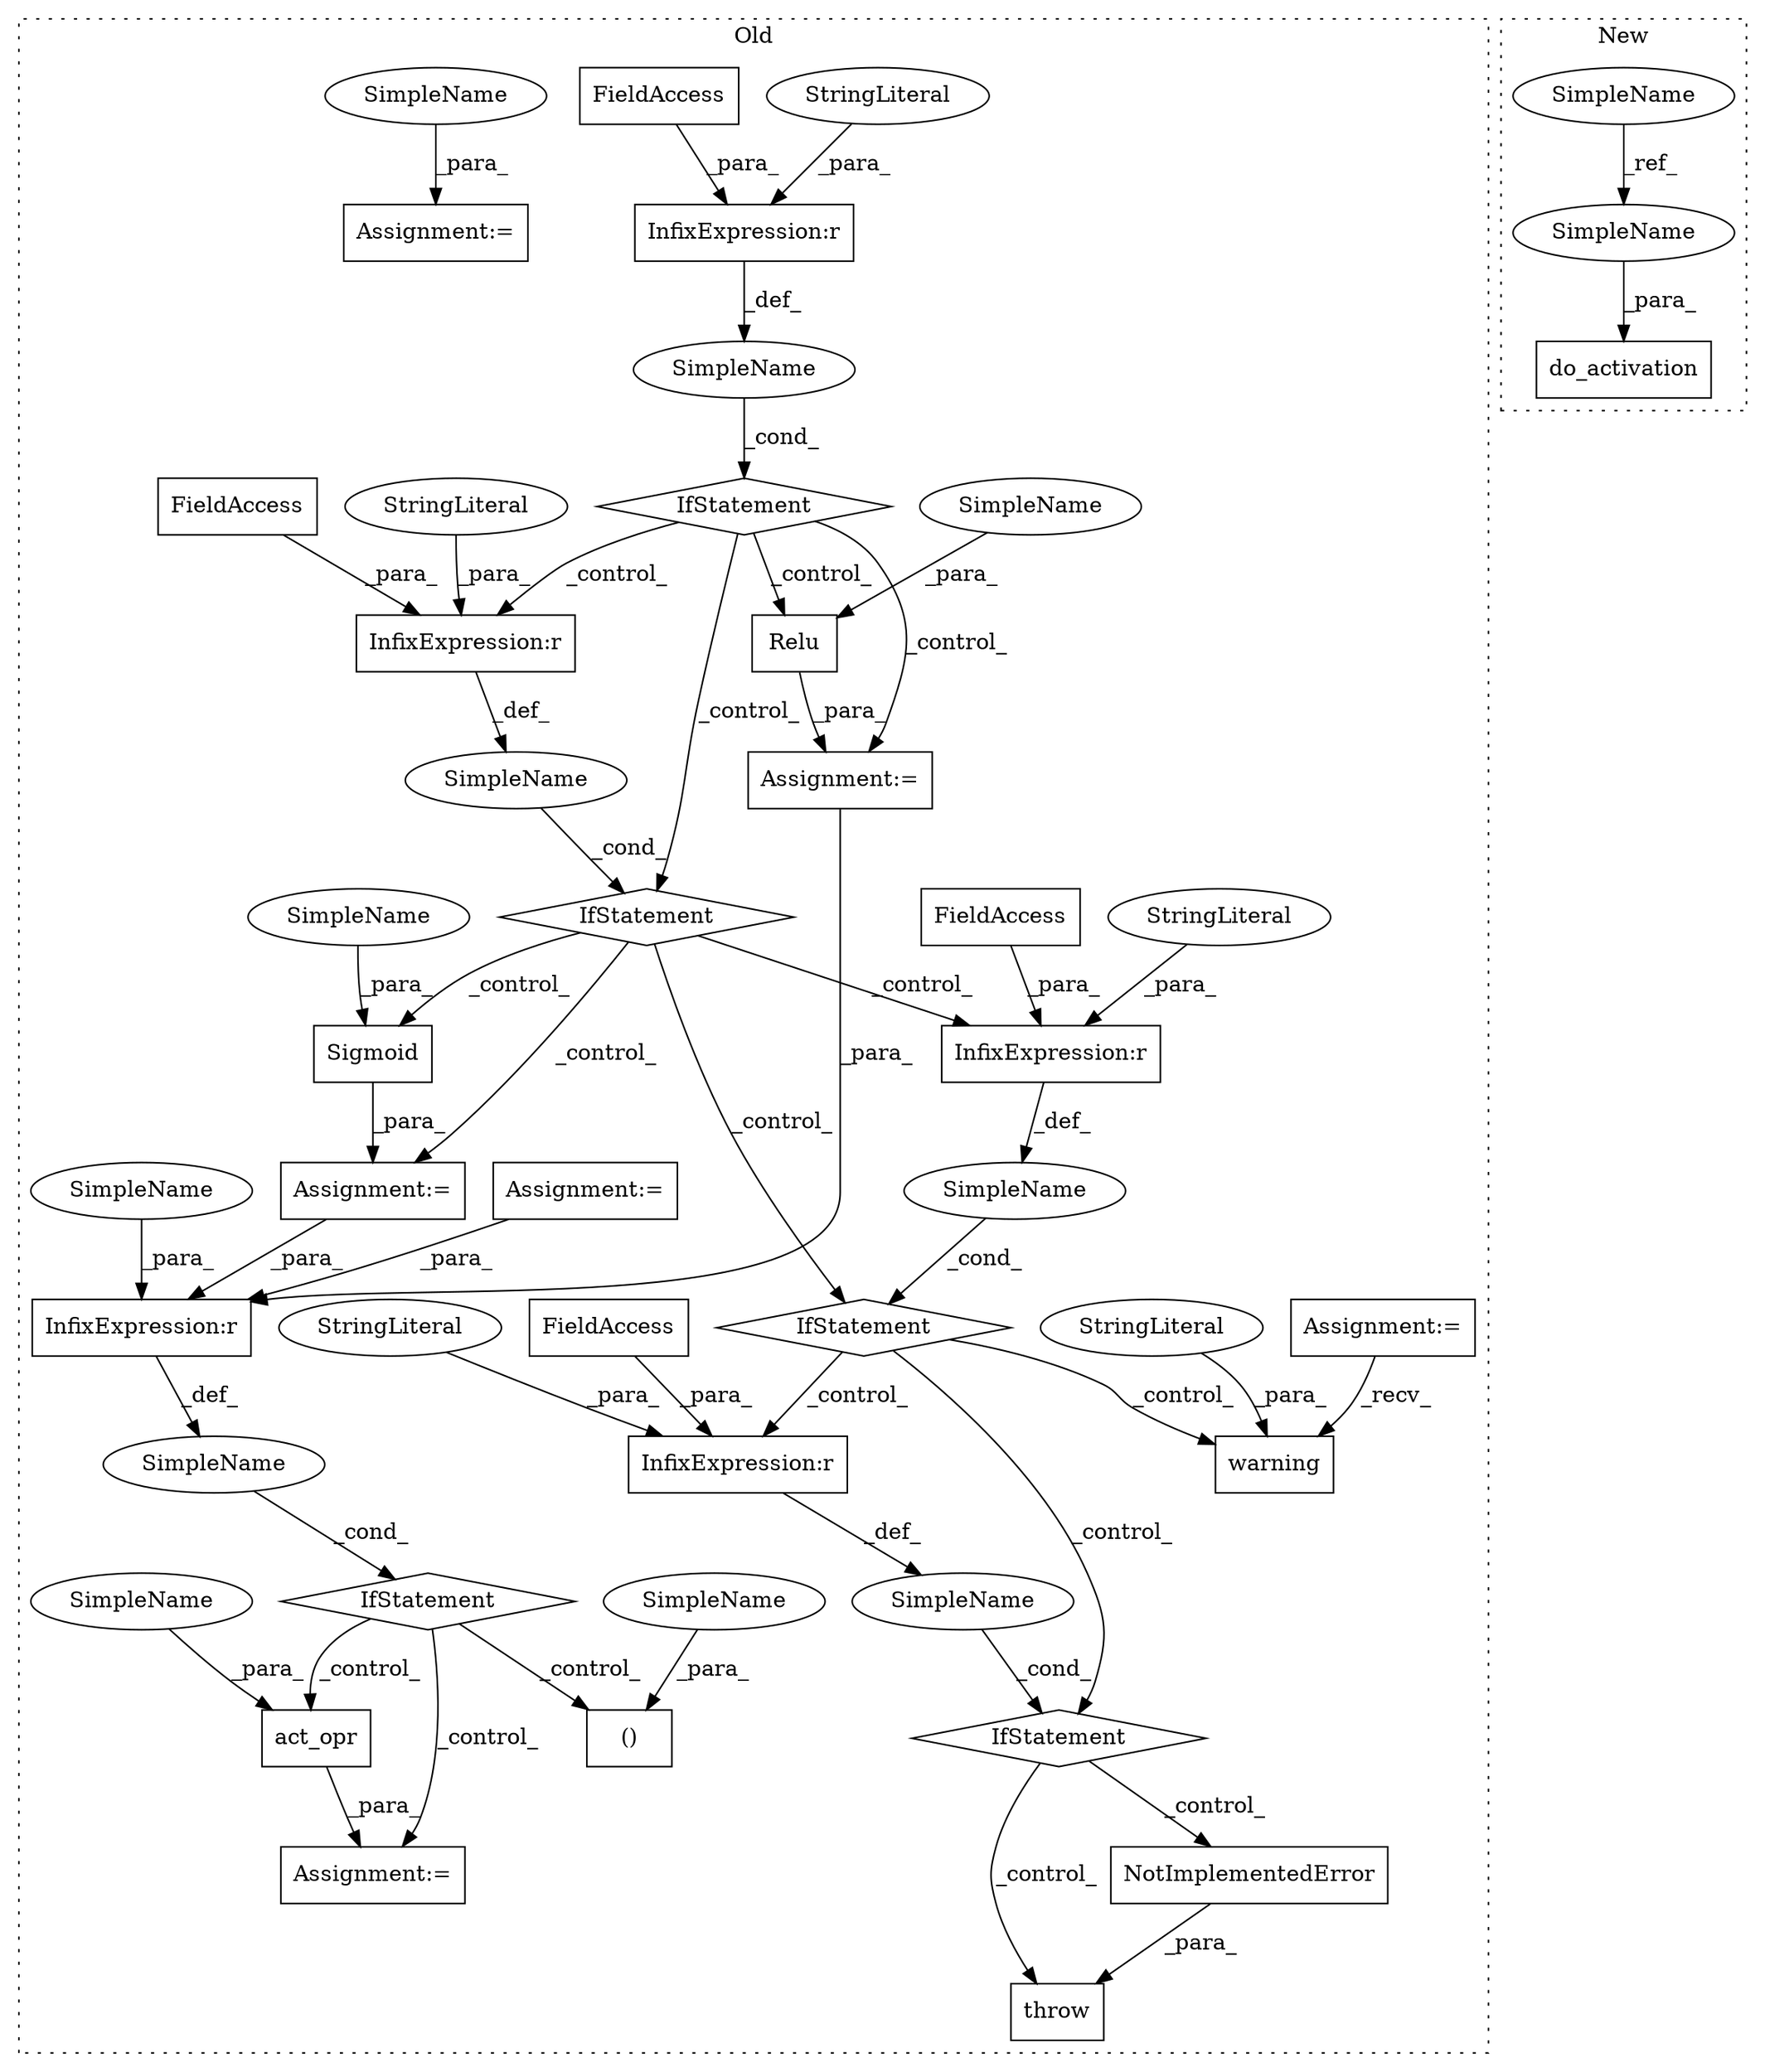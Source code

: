 digraph G {
subgraph cluster0 {
1 [label="IfStatement" a="25" s="12710,12742" l="4,2" shape="diamond"];
3 [label="SimpleName" a="42" s="" l="" shape="ellipse"];
4 [label="throw" a="53" s="12896" l="6" shape="box"];
5 [label="SimpleName" a="42" s="" l="" shape="ellipse"];
6 [label="InfixExpression:r" a="27" s="12852" l="4" shape="box"];
7 [label="SimpleName" a="42" s="" l="" shape="ellipse"];
8 [label="NotImplementedError" a="32" s="12902" l="21" shape="box"];
9 [label="InfixExpression:r" a="27" s="12729" l="4" shape="box"];
10 [label="InfixExpression:r" a="27" s="12648" l="4" shape="box"];
11 [label="InfixExpression:r" a="27" s="12573" l="4" shape="box"];
12 [label="FieldAccess" a="22" s="12558" l="15" shape="box"];
13 [label="FieldAccess" a="22" s="12714" l="15" shape="box"];
14 [label="FieldAccess" a="22" s="12837" l="15" shape="box"];
15 [label="FieldAccess" a="22" s="12633" l="15" shape="box"];
16 [label="warning" a="32" s="12760,12814" l="8,1" shape="box"];
17 [label="IfStatement" a="25" s="12629,12661" l="4,2" shape="diamond"];
18 [label="SimpleName" a="42" s="" l="" shape="ellipse"];
19 [label="IfStatement" a="25" s="12554,12583" l="4,2" shape="diamond"];
20 [label="Relu" a="32" s="12601,12610" l="5,1" shape="box"];
21 [label="()" a="106" s="12971" l="25" shape="box"];
23 [label="act_opr" a="32" s="12998,13007" l="8,1" shape="box"];
24 [label="InfixExpression:r" a="27" s="12946" l="4" shape="box"];
25 [label="IfStatement" a="25" s="12935,12954" l="4,2" shape="diamond"];
26 [label="IfStatement" a="25" s="12833,12864" l="4,2" shape="diamond"];
27 [label="SimpleName" a="42" s="" l="" shape="ellipse"];
28 [label="Assignment:=" a="7" s="12492" l="1" shape="box"];
29 [label="Assignment:=" a="7" s="12600" l="1" shape="box"];
30 [label="StringLiteral" a="45" s="12733" l="9" shape="ellipse"];
31 [label="Assignment:=" a="7" s="12996" l="2" shape="box"];
32 [label="StringLiteral" a="45" s="12652" l="9" shape="ellipse"];
33 [label="Assignment:=" a="7" s="12678" l="1" shape="box"];
34 [label="StringLiteral" a="45" s="12856" l="8" shape="ellipse"];
35 [label="StringLiteral" a="45" s="12768" l="46" shape="ellipse"];
36 [label="Assignment:=" a="7" s="12025" l="7" shape="box"];
37 [label="StringLiteral" a="45" s="12577" l="6" shape="ellipse"];
38 [label="Assignment:=" a="7" s="11795" l="7" shape="box"];
39 [label="Sigmoid" a="32" s="12679,12691" l="8,1" shape="box"];
40 [label="SimpleName" a="42" s="12687" l="4" shape="ellipse"];
41 [label="SimpleName" a="42" s="12606" l="4" shape="ellipse"];
42 [label="SimpleName" a="42" s="12950" l="4" shape="ellipse"];
43 [label="SimpleName" a="42" s="12493" l="4" shape="ellipse"];
45 [label="SimpleName" a="42" s="12995" l="1" shape="ellipse"];
46 [label="SimpleName" a="42" s="13006" l="1" shape="ellipse"];
label = "Old";
style="dotted";
}
subgraph cluster1 {
2 [label="do_activation" a="32" s="13002,13056" l="14,1" shape="box"];
22 [label="SimpleName" a="42" s="12485" l="1" shape="ellipse"];
44 [label="SimpleName" a="42" s="13055" l="1" shape="ellipse"];
label = "New";
style="dotted";
}
1 -> 16 [label="_control_"];
1 -> 6 [label="_control_"];
1 -> 26 [label="_control_"];
3 -> 19 [label="_cond_"];
5 -> 17 [label="_cond_"];
6 -> 18 [label="_def_"];
7 -> 1 [label="_cond_"];
8 -> 4 [label="_para_"];
9 -> 7 [label="_def_"];
10 -> 5 [label="_def_"];
11 -> 3 [label="_def_"];
12 -> 11 [label="_para_"];
13 -> 9 [label="_para_"];
14 -> 6 [label="_para_"];
15 -> 10 [label="_para_"];
17 -> 39 [label="_control_"];
17 -> 9 [label="_control_"];
17 -> 1 [label="_control_"];
17 -> 33 [label="_control_"];
18 -> 26 [label="_cond_"];
19 -> 17 [label="_control_"];
19 -> 20 [label="_control_"];
19 -> 29 [label="_control_"];
19 -> 10 [label="_control_"];
20 -> 29 [label="_para_"];
22 -> 44 [label="_ref_"];
23 -> 31 [label="_para_"];
24 -> 27 [label="_def_"];
25 -> 21 [label="_control_"];
25 -> 23 [label="_control_"];
25 -> 31 [label="_control_"];
26 -> 4 [label="_control_"];
26 -> 8 [label="_control_"];
27 -> 25 [label="_cond_"];
29 -> 24 [label="_para_"];
30 -> 9 [label="_para_"];
32 -> 10 [label="_para_"];
33 -> 24 [label="_para_"];
34 -> 6 [label="_para_"];
35 -> 16 [label="_para_"];
36 -> 24 [label="_para_"];
37 -> 11 [label="_para_"];
38 -> 16 [label="_recv_"];
39 -> 33 [label="_para_"];
40 -> 39 [label="_para_"];
41 -> 20 [label="_para_"];
42 -> 24 [label="_para_"];
43 -> 28 [label="_para_"];
44 -> 2 [label="_para_"];
45 -> 21 [label="_para_"];
46 -> 23 [label="_para_"];
}